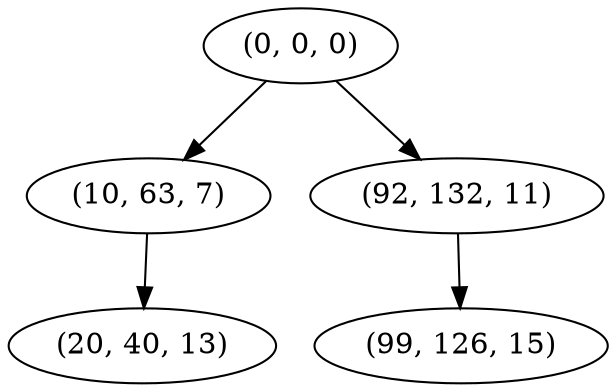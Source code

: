 digraph tree {
    "(0, 0, 0)";
    "(10, 63, 7)";
    "(20, 40, 13)";
    "(92, 132, 11)";
    "(99, 126, 15)";
    "(0, 0, 0)" -> "(10, 63, 7)";
    "(0, 0, 0)" -> "(92, 132, 11)";
    "(10, 63, 7)" -> "(20, 40, 13)";
    "(92, 132, 11)" -> "(99, 126, 15)";
}

